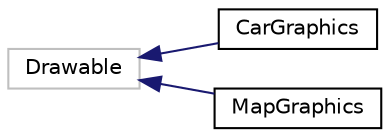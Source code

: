 digraph "Graphical Class Hierarchy"
{
  edge [fontname="Helvetica",fontsize="10",labelfontname="Helvetica",labelfontsize="10"];
  node [fontname="Helvetica",fontsize="10",shape=record];
  rankdir="LR";
  Node6 [label="Drawable",height=0.2,width=0.4,color="grey75", fillcolor="white", style="filled"];
  Node6 -> Node0 [dir="back",color="midnightblue",fontsize="10",style="solid",fontname="Helvetica"];
  Node0 [label="CarGraphics",height=0.2,width=0.4,color="black", fillcolor="white", style="filled",URL="$classCarGraphics.html",tooltip="A CarGraphics class . "];
  Node6 -> Node8 [dir="back",color="midnightblue",fontsize="10",style="solid",fontname="Helvetica"];
  Node8 [label="MapGraphics",height=0.2,width=0.4,color="black", fillcolor="white", style="filled",URL="$classMapGraphics.html",tooltip="A MapGraphics class . "];
}
